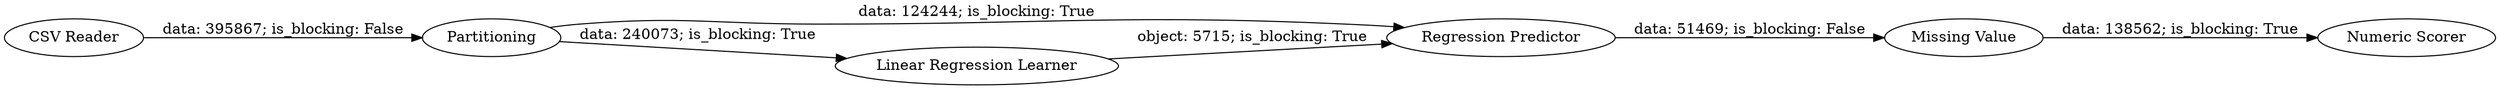 digraph {
	"8745755189361281504_9" [label="Regression Predictor"]
	"8745755189361281504_10" [label=Partitioning]
	"8745755189361281504_8" [label="Linear Regression Learner"]
	"8745755189361281504_14" [label="Missing Value"]
	"8745755189361281504_12" [label="Numeric Scorer"]
	"8745755189361281504_13" [label="CSV Reader"]
	"8745755189361281504_10" -> "8745755189361281504_8" [label="data: 240073; is_blocking: True"]
	"8745755189361281504_14" -> "8745755189361281504_12" [label="data: 138562; is_blocking: True"]
	"8745755189361281504_10" -> "8745755189361281504_9" [label="data: 124244; is_blocking: True"]
	"8745755189361281504_9" -> "8745755189361281504_14" [label="data: 51469; is_blocking: False"]
	"8745755189361281504_8" -> "8745755189361281504_9" [label="object: 5715; is_blocking: True"]
	"8745755189361281504_13" -> "8745755189361281504_10" [label="data: 395867; is_blocking: False"]
	rankdir=LR
}
